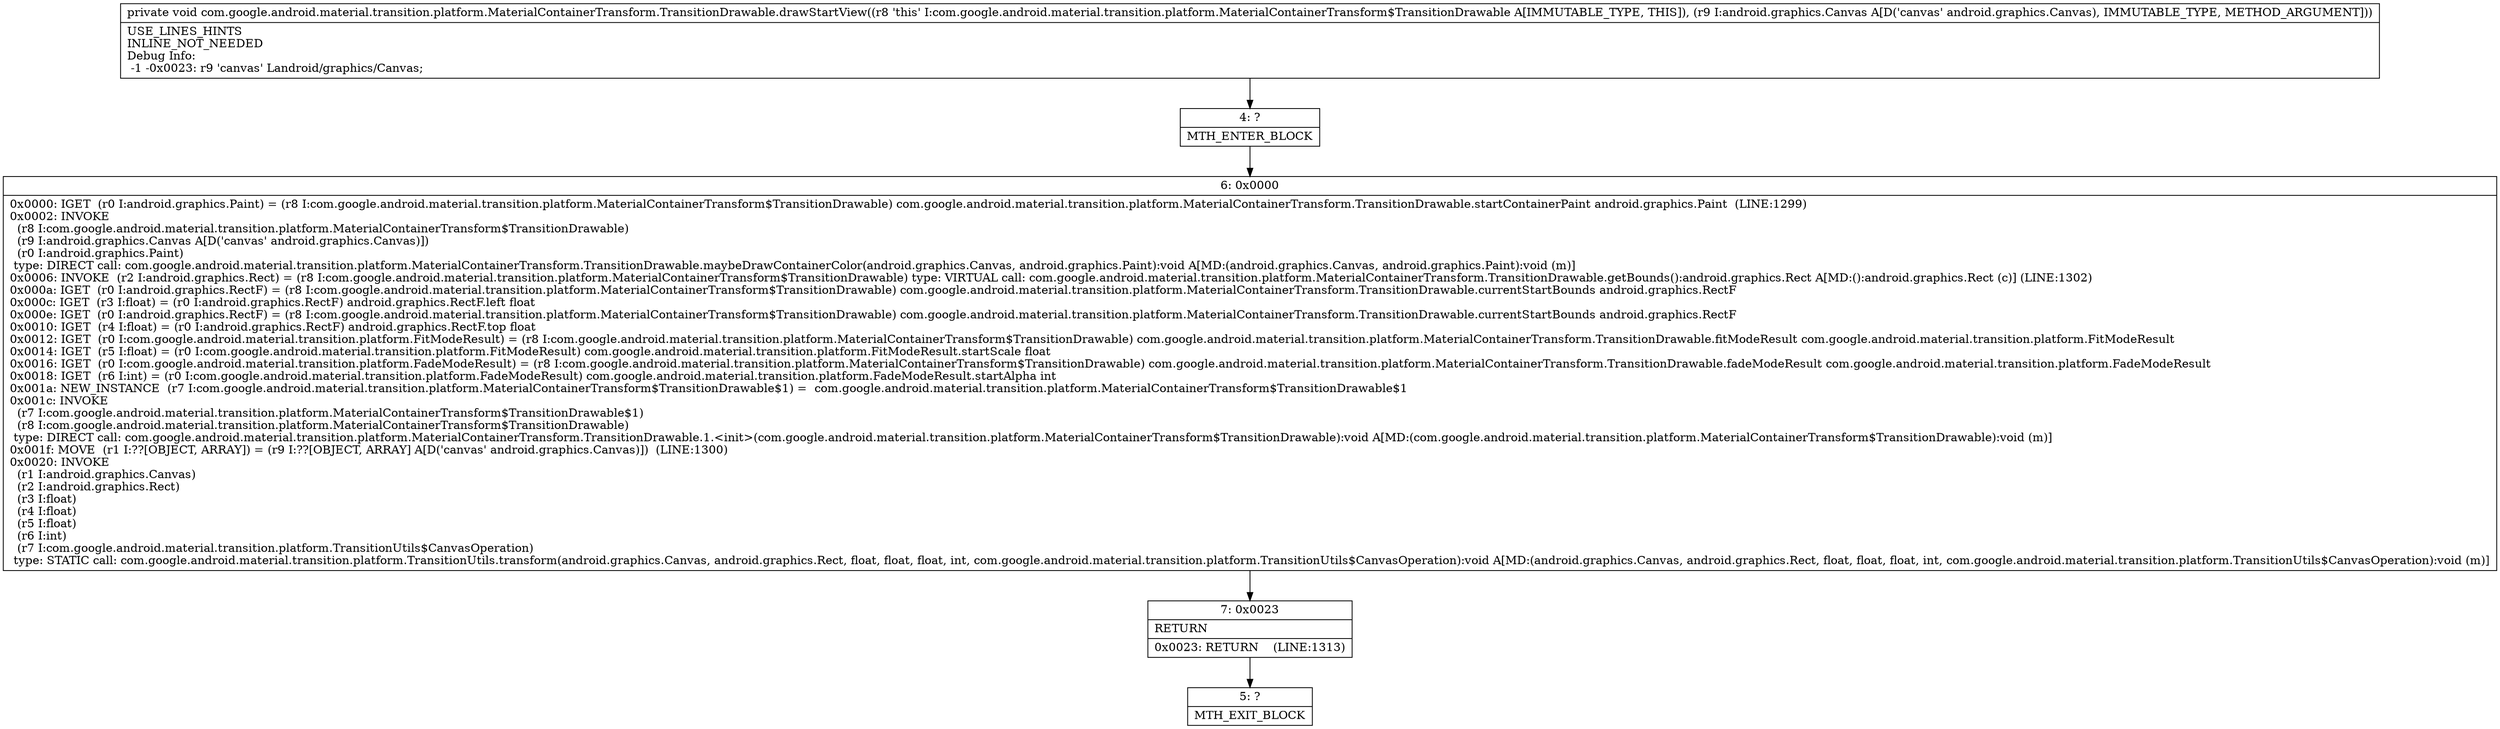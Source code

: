 digraph "CFG forcom.google.android.material.transition.platform.MaterialContainerTransform.TransitionDrawable.drawStartView(Landroid\/graphics\/Canvas;)V" {
Node_4 [shape=record,label="{4\:\ ?|MTH_ENTER_BLOCK\l}"];
Node_6 [shape=record,label="{6\:\ 0x0000|0x0000: IGET  (r0 I:android.graphics.Paint) = (r8 I:com.google.android.material.transition.platform.MaterialContainerTransform$TransitionDrawable) com.google.android.material.transition.platform.MaterialContainerTransform.TransitionDrawable.startContainerPaint android.graphics.Paint  (LINE:1299)\l0x0002: INVOKE  \l  (r8 I:com.google.android.material.transition.platform.MaterialContainerTransform$TransitionDrawable)\l  (r9 I:android.graphics.Canvas A[D('canvas' android.graphics.Canvas)])\l  (r0 I:android.graphics.Paint)\l type: DIRECT call: com.google.android.material.transition.platform.MaterialContainerTransform.TransitionDrawable.maybeDrawContainerColor(android.graphics.Canvas, android.graphics.Paint):void A[MD:(android.graphics.Canvas, android.graphics.Paint):void (m)]\l0x0006: INVOKE  (r2 I:android.graphics.Rect) = (r8 I:com.google.android.material.transition.platform.MaterialContainerTransform$TransitionDrawable) type: VIRTUAL call: com.google.android.material.transition.platform.MaterialContainerTransform.TransitionDrawable.getBounds():android.graphics.Rect A[MD:():android.graphics.Rect (c)] (LINE:1302)\l0x000a: IGET  (r0 I:android.graphics.RectF) = (r8 I:com.google.android.material.transition.platform.MaterialContainerTransform$TransitionDrawable) com.google.android.material.transition.platform.MaterialContainerTransform.TransitionDrawable.currentStartBounds android.graphics.RectF \l0x000c: IGET  (r3 I:float) = (r0 I:android.graphics.RectF) android.graphics.RectF.left float \l0x000e: IGET  (r0 I:android.graphics.RectF) = (r8 I:com.google.android.material.transition.platform.MaterialContainerTransform$TransitionDrawable) com.google.android.material.transition.platform.MaterialContainerTransform.TransitionDrawable.currentStartBounds android.graphics.RectF \l0x0010: IGET  (r4 I:float) = (r0 I:android.graphics.RectF) android.graphics.RectF.top float \l0x0012: IGET  (r0 I:com.google.android.material.transition.platform.FitModeResult) = (r8 I:com.google.android.material.transition.platform.MaterialContainerTransform$TransitionDrawable) com.google.android.material.transition.platform.MaterialContainerTransform.TransitionDrawable.fitModeResult com.google.android.material.transition.platform.FitModeResult \l0x0014: IGET  (r5 I:float) = (r0 I:com.google.android.material.transition.platform.FitModeResult) com.google.android.material.transition.platform.FitModeResult.startScale float \l0x0016: IGET  (r0 I:com.google.android.material.transition.platform.FadeModeResult) = (r8 I:com.google.android.material.transition.platform.MaterialContainerTransform$TransitionDrawable) com.google.android.material.transition.platform.MaterialContainerTransform.TransitionDrawable.fadeModeResult com.google.android.material.transition.platform.FadeModeResult \l0x0018: IGET  (r6 I:int) = (r0 I:com.google.android.material.transition.platform.FadeModeResult) com.google.android.material.transition.platform.FadeModeResult.startAlpha int \l0x001a: NEW_INSTANCE  (r7 I:com.google.android.material.transition.platform.MaterialContainerTransform$TransitionDrawable$1) =  com.google.android.material.transition.platform.MaterialContainerTransform$TransitionDrawable$1 \l0x001c: INVOKE  \l  (r7 I:com.google.android.material.transition.platform.MaterialContainerTransform$TransitionDrawable$1)\l  (r8 I:com.google.android.material.transition.platform.MaterialContainerTransform$TransitionDrawable)\l type: DIRECT call: com.google.android.material.transition.platform.MaterialContainerTransform.TransitionDrawable.1.\<init\>(com.google.android.material.transition.platform.MaterialContainerTransform$TransitionDrawable):void A[MD:(com.google.android.material.transition.platform.MaterialContainerTransform$TransitionDrawable):void (m)]\l0x001f: MOVE  (r1 I:??[OBJECT, ARRAY]) = (r9 I:??[OBJECT, ARRAY] A[D('canvas' android.graphics.Canvas)])  (LINE:1300)\l0x0020: INVOKE  \l  (r1 I:android.graphics.Canvas)\l  (r2 I:android.graphics.Rect)\l  (r3 I:float)\l  (r4 I:float)\l  (r5 I:float)\l  (r6 I:int)\l  (r7 I:com.google.android.material.transition.platform.TransitionUtils$CanvasOperation)\l type: STATIC call: com.google.android.material.transition.platform.TransitionUtils.transform(android.graphics.Canvas, android.graphics.Rect, float, float, float, int, com.google.android.material.transition.platform.TransitionUtils$CanvasOperation):void A[MD:(android.graphics.Canvas, android.graphics.Rect, float, float, float, int, com.google.android.material.transition.platform.TransitionUtils$CanvasOperation):void (m)]\l}"];
Node_7 [shape=record,label="{7\:\ 0x0023|RETURN\l|0x0023: RETURN    (LINE:1313)\l}"];
Node_5 [shape=record,label="{5\:\ ?|MTH_EXIT_BLOCK\l}"];
MethodNode[shape=record,label="{private void com.google.android.material.transition.platform.MaterialContainerTransform.TransitionDrawable.drawStartView((r8 'this' I:com.google.android.material.transition.platform.MaterialContainerTransform$TransitionDrawable A[IMMUTABLE_TYPE, THIS]), (r9 I:android.graphics.Canvas A[D('canvas' android.graphics.Canvas), IMMUTABLE_TYPE, METHOD_ARGUMENT]))  | USE_LINES_HINTS\lINLINE_NOT_NEEDED\lDebug Info:\l  \-1 \-0x0023: r9 'canvas' Landroid\/graphics\/Canvas;\l}"];
MethodNode -> Node_4;Node_4 -> Node_6;
Node_6 -> Node_7;
Node_7 -> Node_5;
}


